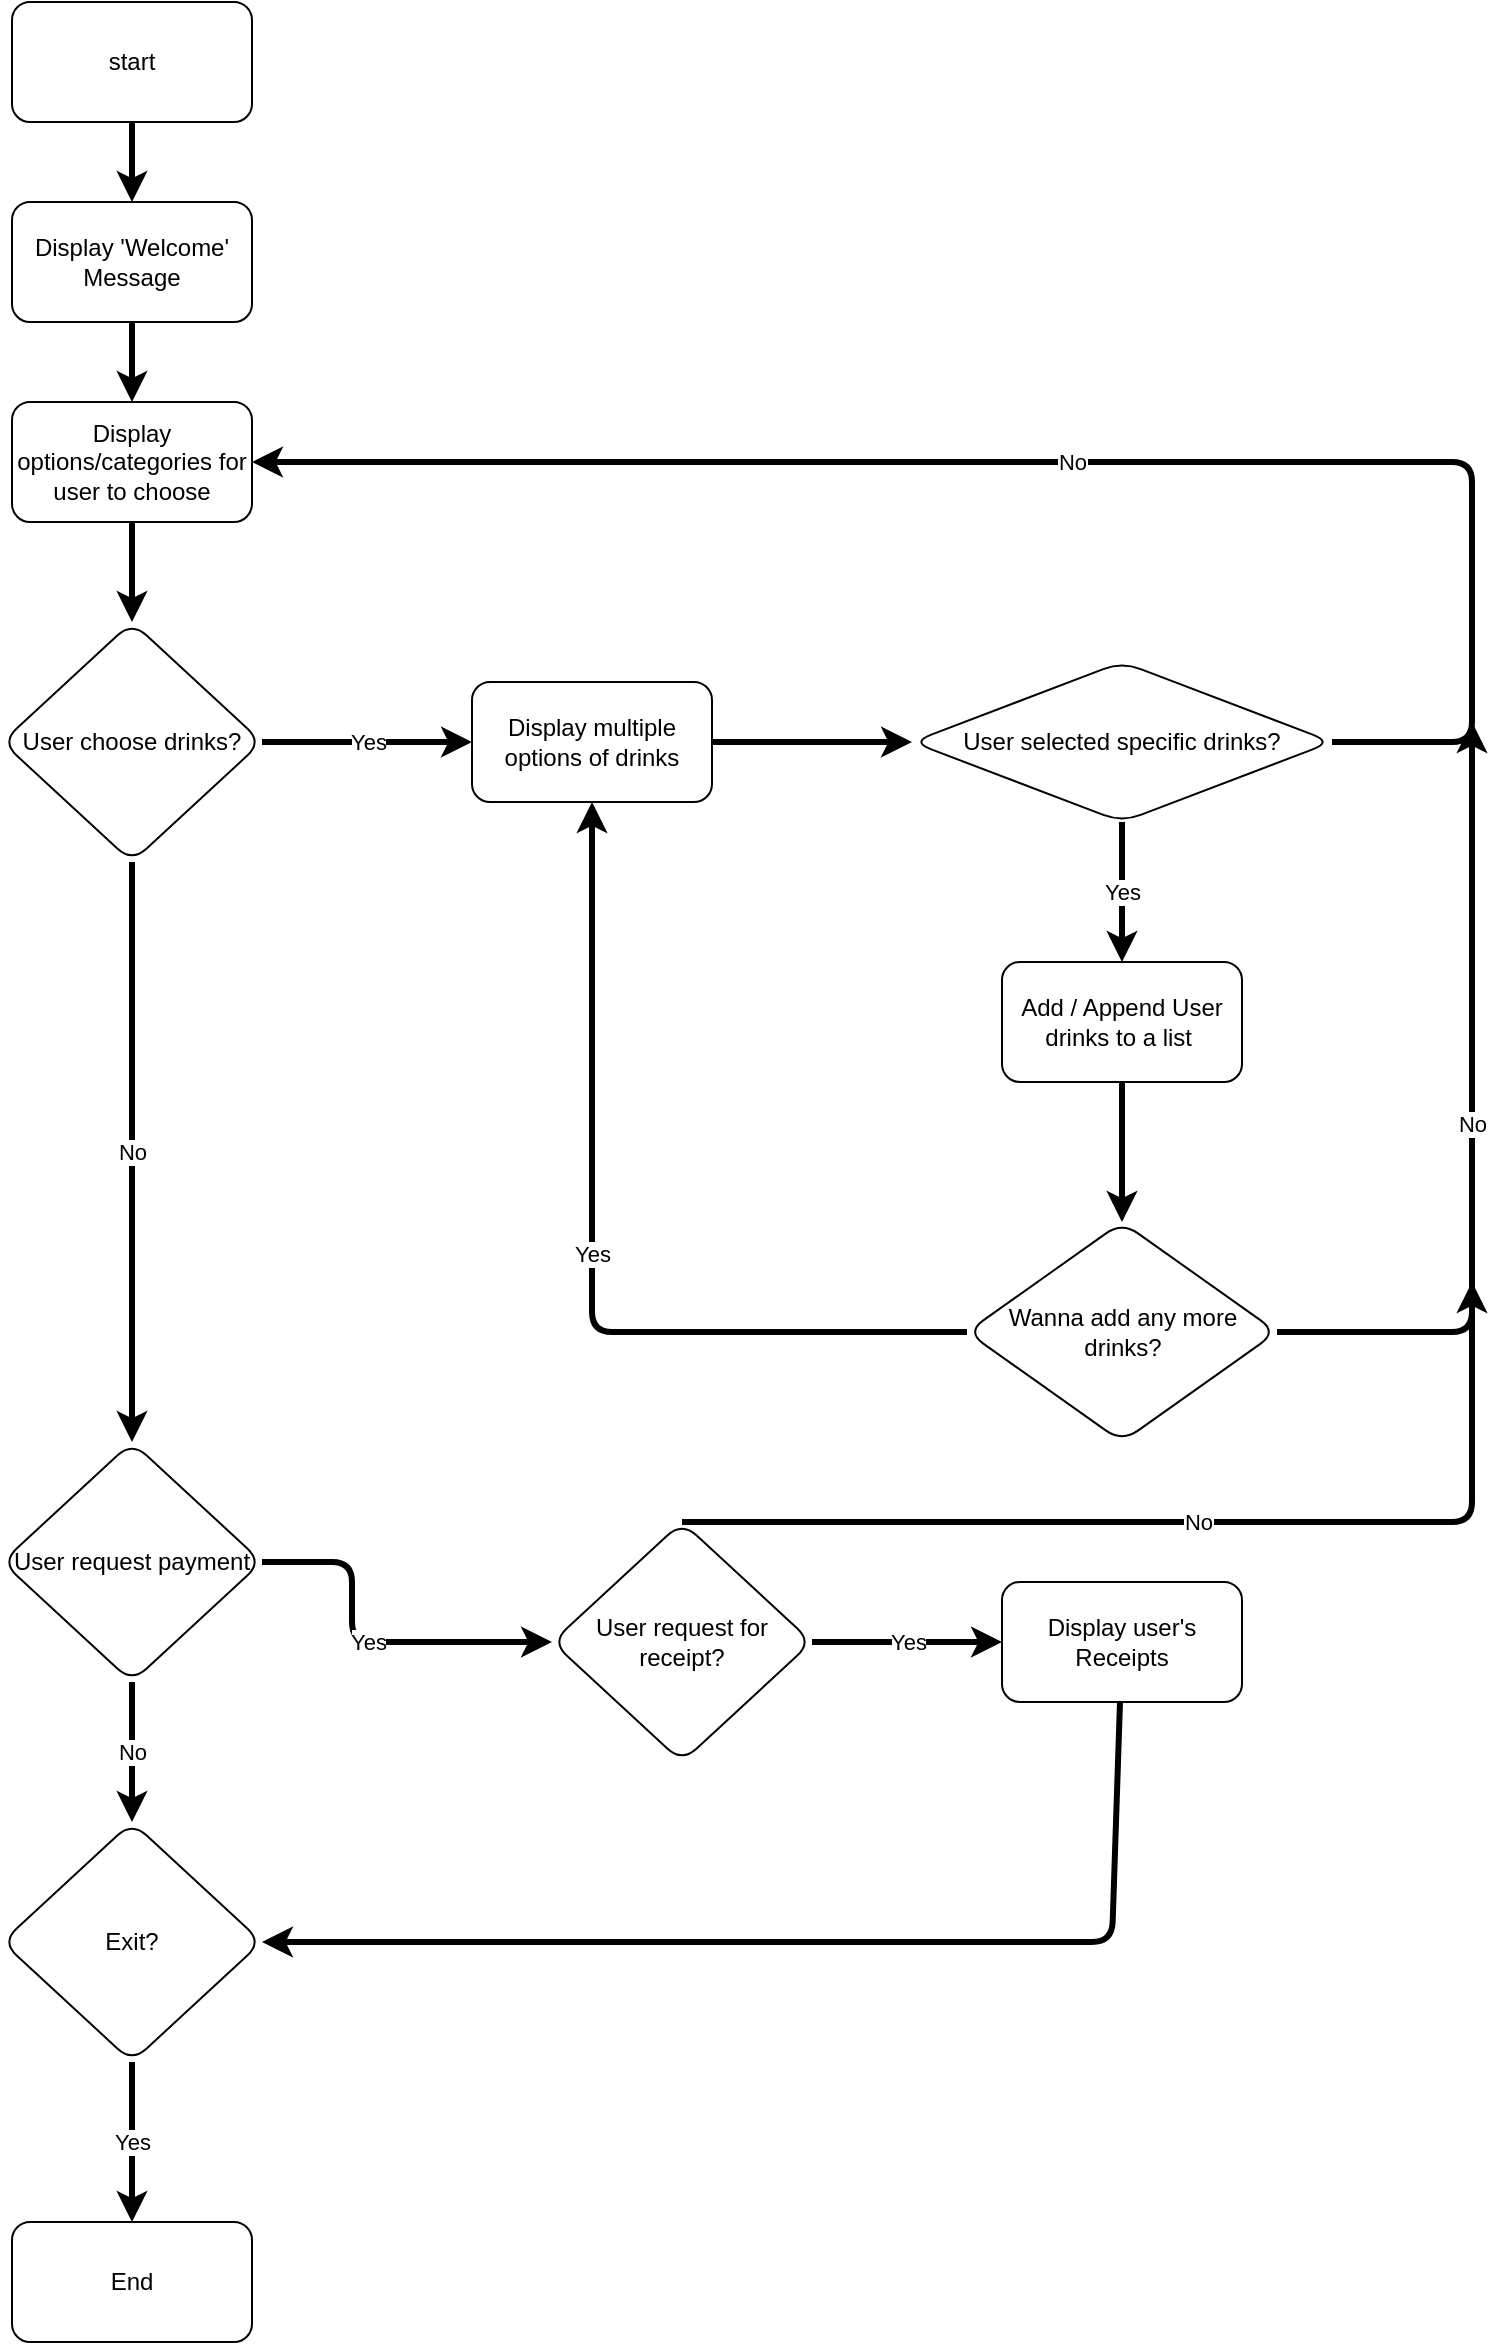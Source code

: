 <mxfile>
    <diagram id="zAN2lLd1Pw7gqP3SbwFR" name="Page-1">
        <mxGraphModel dx="1729" dy="1120" grid="0" gridSize="10" guides="1" tooltips="1" connect="1" arrows="1" fold="1" page="0" pageScale="1" pageWidth="827" pageHeight="1169" background="#ffffff" math="0" shadow="0">
            <root>
                <mxCell id="0"/>
                <mxCell id="1" parent="0"/>
                <mxCell id="4" value="" style="edgeStyle=none;html=1;strokeWidth=3;strokeColor=#000000;" parent="1" source="2" target="3" edge="1">
                    <mxGeometry relative="1" as="geometry"/>
                </mxCell>
                <mxCell id="2" value="start" style="rounded=1;whiteSpace=wrap;html=1;" parent="1" vertex="1">
                    <mxGeometry x="170" y="10" width="120" height="60" as="geometry"/>
                </mxCell>
                <mxCell id="6" value="" style="edgeStyle=none;html=1;strokeWidth=3;strokeColor=#000000;" parent="1" source="3" target="5" edge="1">
                    <mxGeometry relative="1" as="geometry"/>
                </mxCell>
                <mxCell id="3" value="Display 'Welcome' Message" style="whiteSpace=wrap;html=1;rounded=1;" parent="1" vertex="1">
                    <mxGeometry x="170" y="110" width="120" height="60" as="geometry"/>
                </mxCell>
                <mxCell id="10" value="" style="edgeStyle=none;html=1;strokeWidth=3;strokeColor=#000000;" parent="1" source="5" target="9" edge="1">
                    <mxGeometry relative="1" as="geometry"/>
                </mxCell>
                <mxCell id="5" value="Display options/categories for user to choose" style="whiteSpace=wrap;html=1;rounded=1;" parent="1" vertex="1">
                    <mxGeometry x="170" y="210" width="120" height="60" as="geometry"/>
                </mxCell>
                <mxCell id="9" value="User choose drinks?" style="rhombus;whiteSpace=wrap;html=1;rounded=1;" parent="1" vertex="1">
                    <mxGeometry x="165" y="320" width="130" height="120" as="geometry"/>
                </mxCell>
                <mxCell id="12" value="Exit?" style="rhombus;whiteSpace=wrap;html=1;rounded=1;" parent="1" vertex="1">
                    <mxGeometry x="165" y="920" width="130" height="120" as="geometry"/>
                </mxCell>
                <mxCell id="15" value="" style="endArrow=classic;html=1;exitX=1;exitY=0.5;exitDx=0;exitDy=0;entryX=0;entryY=0.5;entryDx=0;entryDy=0;strokeWidth=3;strokeColor=#000000;" parent="1" source="9" target="17" edge="1">
                    <mxGeometry relative="1" as="geometry">
                        <mxPoint x="314" y="379.5" as="sourcePoint"/>
                        <mxPoint x="390" y="380" as="targetPoint"/>
                    </mxGeometry>
                </mxCell>
                <mxCell id="16" value="Yes" style="edgeLabel;resizable=0;html=1;align=center;verticalAlign=middle;" parent="15" connectable="0" vertex="1">
                    <mxGeometry relative="1" as="geometry"/>
                </mxCell>
                <mxCell id="20" value="" style="edgeStyle=none;html=1;strokeWidth=3;strokeColor=#000000;" parent="1" source="17" target="19" edge="1">
                    <mxGeometry relative="1" as="geometry"/>
                </mxCell>
                <mxCell id="17" value="Display multiple options of drinks" style="whiteSpace=wrap;html=1;rounded=1;" parent="1" vertex="1">
                    <mxGeometry x="400" y="350" width="120" height="60" as="geometry"/>
                </mxCell>
                <mxCell id="19" value="User selected specific drinks?" style="rhombus;whiteSpace=wrap;html=1;rounded=1;" parent="1" vertex="1">
                    <mxGeometry x="620" y="340" width="210" height="80" as="geometry"/>
                </mxCell>
                <mxCell id="21" value="" style="endArrow=classic;html=1;exitX=0.5;exitY=1;exitDx=0;exitDy=0;strokeWidth=3;strokeColor=#000000;" parent="1" source="19" edge="1">
                    <mxGeometry relative="1" as="geometry">
                        <mxPoint x="620" y="460" as="sourcePoint"/>
                        <mxPoint x="725" y="490" as="targetPoint"/>
                    </mxGeometry>
                </mxCell>
                <mxCell id="22" value="Yes" style="edgeLabel;resizable=0;html=1;align=center;verticalAlign=middle;" parent="21" connectable="0" vertex="1">
                    <mxGeometry relative="1" as="geometry"/>
                </mxCell>
                <mxCell id="25" value="" style="edgeStyle=none;html=1;strokeWidth=3;strokeColor=#000000;" parent="1" source="23" target="24" edge="1">
                    <mxGeometry relative="1" as="geometry"/>
                </mxCell>
                <mxCell id="23" value="Add / Append User drinks to a list&amp;nbsp;" style="whiteSpace=wrap;html=1;rounded=1;" parent="1" vertex="1">
                    <mxGeometry x="665" y="490" width="120" height="60" as="geometry"/>
                </mxCell>
                <mxCell id="24" value="Wanna add any more drinks?" style="rhombus;whiteSpace=wrap;html=1;rounded=1;" parent="1" vertex="1">
                    <mxGeometry x="647.5" y="620" width="155" height="110" as="geometry"/>
                </mxCell>
                <mxCell id="26" value="" style="endArrow=classic;html=1;exitX=0;exitY=0.5;exitDx=0;exitDy=0;entryX=0.5;entryY=1;entryDx=0;entryDy=0;strokeWidth=3;strokeColor=#000000;" parent="1" source="24" target="17" edge="1">
                    <mxGeometry relative="1" as="geometry">
                        <mxPoint x="580" y="630" as="sourcePoint"/>
                        <mxPoint x="450" y="420" as="targetPoint"/>
                        <Array as="points">
                            <mxPoint x="460" y="675"/>
                        </Array>
                    </mxGeometry>
                </mxCell>
                <mxCell id="27" value="Yes" style="edgeLabel;resizable=0;html=1;align=center;verticalAlign=middle;" parent="26" connectable="0" vertex="1">
                    <mxGeometry relative="1" as="geometry"/>
                </mxCell>
                <mxCell id="29" value="" style="endArrow=classic;html=1;exitX=1;exitY=0.5;exitDx=0;exitDy=0;entryX=1;entryY=0.5;entryDx=0;entryDy=0;strokeWidth=3;strokeColor=#000000;" parent="1" source="19" target="5" edge="1">
                    <mxGeometry relative="1" as="geometry">
                        <mxPoint x="780" y="410" as="sourcePoint"/>
                        <mxPoint x="780" y="480" as="targetPoint"/>
                        <Array as="points">
                            <mxPoint x="900" y="380"/>
                            <mxPoint x="900" y="240"/>
                        </Array>
                    </mxGeometry>
                </mxCell>
                <mxCell id="30" value="No" style="edgeLabel;resizable=0;html=1;align=center;verticalAlign=middle;" parent="29" connectable="0" vertex="1">
                    <mxGeometry relative="1" as="geometry"/>
                </mxCell>
                <mxCell id="31" value="" style="endArrow=classic;html=1;exitX=1;exitY=0.5;exitDx=0;exitDy=0;strokeWidth=3;strokeColor=#000000;" parent="1" source="24" edge="1">
                    <mxGeometry relative="1" as="geometry">
                        <mxPoint x="790" y="420" as="sourcePoint"/>
                        <mxPoint x="900" y="370" as="targetPoint"/>
                        <Array as="points">
                            <mxPoint x="900" y="675"/>
                        </Array>
                    </mxGeometry>
                </mxCell>
                <mxCell id="32" value="No" style="edgeLabel;resizable=0;html=1;align=center;verticalAlign=middle;" parent="31" connectable="0" vertex="1">
                    <mxGeometry relative="1" as="geometry"/>
                </mxCell>
                <mxCell id="59" value="" style="endArrow=classic;html=1;entryX=0.5;entryY=0;entryDx=0;entryDy=0;strokeWidth=3;strokeColor=#000000;exitX=0.5;exitY=1;exitDx=0;exitDy=0;" parent="1" target="69" edge="1" source="9">
                    <mxGeometry relative="1" as="geometry">
                        <mxPoint x="230" y="645" as="sourcePoint"/>
                        <mxPoint x="230" y="750" as="targetPoint"/>
                        <Array as="points"/>
                    </mxGeometry>
                </mxCell>
                <mxCell id="60" value="No" style="edgeLabel;resizable=0;html=1;align=center;verticalAlign=middle;" parent="59" connectable="0" vertex="1">
                    <mxGeometry relative="1" as="geometry"/>
                </mxCell>
                <mxCell id="61" value="End" style="whiteSpace=wrap;html=1;rounded=1;" parent="1" vertex="1">
                    <mxGeometry x="170" y="1120" width="120" height="60" as="geometry"/>
                </mxCell>
                <mxCell id="65" value="" style="endArrow=classic;html=1;entryX=0.5;entryY=0;entryDx=0;entryDy=0;exitX=0.5;exitY=1;exitDx=0;exitDy=0;strokeWidth=3;strokeColor=#000000;" parent="1" source="12" target="61" edge="1">
                    <mxGeometry relative="1" as="geometry">
                        <mxPoint x="300" y="890" as="sourcePoint"/>
                        <mxPoint x="250" y="940" as="targetPoint"/>
                        <Array as="points"/>
                    </mxGeometry>
                </mxCell>
                <mxCell id="66" value="Yes" style="edgeLabel;resizable=0;html=1;align=center;verticalAlign=middle;" parent="65" connectable="0" vertex="1">
                    <mxGeometry relative="1" as="geometry"/>
                </mxCell>
                <mxCell id="69" value="User request payment" style="rhombus;whiteSpace=wrap;html=1;rounded=1;" parent="1" vertex="1">
                    <mxGeometry x="165" y="730" width="130" height="120" as="geometry"/>
                </mxCell>
                <mxCell id="70" value="No" style="endArrow=classic;html=1;exitX=0.5;exitY=1;exitDx=0;exitDy=0;entryX=0.5;entryY=0;entryDx=0;entryDy=0;strokeWidth=3;strokeColor=#000000;" parent="1" source="69" target="12" edge="1">
                    <mxGeometry relative="1" as="geometry">
                        <mxPoint x="340" y="860" as="sourcePoint"/>
                        <mxPoint x="460" y="870" as="targetPoint"/>
                        <Array as="points"/>
                    </mxGeometry>
                </mxCell>
                <mxCell id="72" value="Yes" style="endArrow=classic;html=1;exitX=1;exitY=0.5;exitDx=0;exitDy=0;entryX=0;entryY=0.5;entryDx=0;entryDy=0;strokeWidth=3;strokeColor=#000000;" parent="1" source="69" target="73" edge="1">
                    <mxGeometry relative="1" as="geometry">
                        <mxPoint x="240" y="860" as="sourcePoint"/>
                        <mxPoint x="420" y="790" as="targetPoint"/>
                        <Array as="points">
                            <mxPoint x="340" y="790"/>
                            <mxPoint x="340" y="830"/>
                        </Array>
                    </mxGeometry>
                </mxCell>
                <mxCell id="73" value="User request for receipt?" style="rhombus;whiteSpace=wrap;html=1;rounded=1;" parent="1" vertex="1">
                    <mxGeometry x="440" y="770" width="130" height="120" as="geometry"/>
                </mxCell>
                <mxCell id="74" value="Yes" style="endArrow=classic;html=1;exitX=1;exitY=0.5;exitDx=0;exitDy=0;entryX=0;entryY=0.5;entryDx=0;entryDy=0;strokeWidth=3;strokeColor=#000000;" parent="1" source="73" target="76" edge="1">
                    <mxGeometry relative="1" as="geometry">
                        <mxPoint x="305" y="800" as="sourcePoint"/>
                        <mxPoint x="610" y="790" as="targetPoint"/>
                        <Array as="points"/>
                    </mxGeometry>
                </mxCell>
                <mxCell id="77" style="edgeStyle=none;hachureGap=4;html=1;fontFamily=Architects Daughter;fontSource=https%3A%2F%2Ffonts.googleapis.com%2Fcss%3Ffamily%3DArchitects%2BDaughter;fontSize=16;entryX=1;entryY=0.5;entryDx=0;entryDy=0;strokeWidth=3;strokeColor=#000000;" parent="1" source="76" target="12" edge="1">
                    <mxGeometry relative="1" as="geometry">
                        <mxPoint x="500" y="930" as="targetPoint"/>
                        <Array as="points">
                            <mxPoint x="720" y="980"/>
                        </Array>
                    </mxGeometry>
                </mxCell>
                <mxCell id="76" value="Display user's Receipts" style="whiteSpace=wrap;html=1;rounded=1;" parent="1" vertex="1">
                    <mxGeometry x="665" y="800" width="120" height="60" as="geometry"/>
                </mxCell>
                <mxCell id="78" value="No" style="endArrow=classic;html=1;exitX=0.5;exitY=0;exitDx=0;exitDy=0;strokeWidth=3;strokeColor=#000000;" parent="1" source="73" edge="1">
                    <mxGeometry relative="1" as="geometry">
                        <mxPoint x="240" y="860" as="sourcePoint"/>
                        <mxPoint x="900" y="650" as="targetPoint"/>
                        <Array as="points">
                            <mxPoint x="900" y="770"/>
                        </Array>
                    </mxGeometry>
                </mxCell>
            </root>
        </mxGraphModel>
    </diagram>
</mxfile>